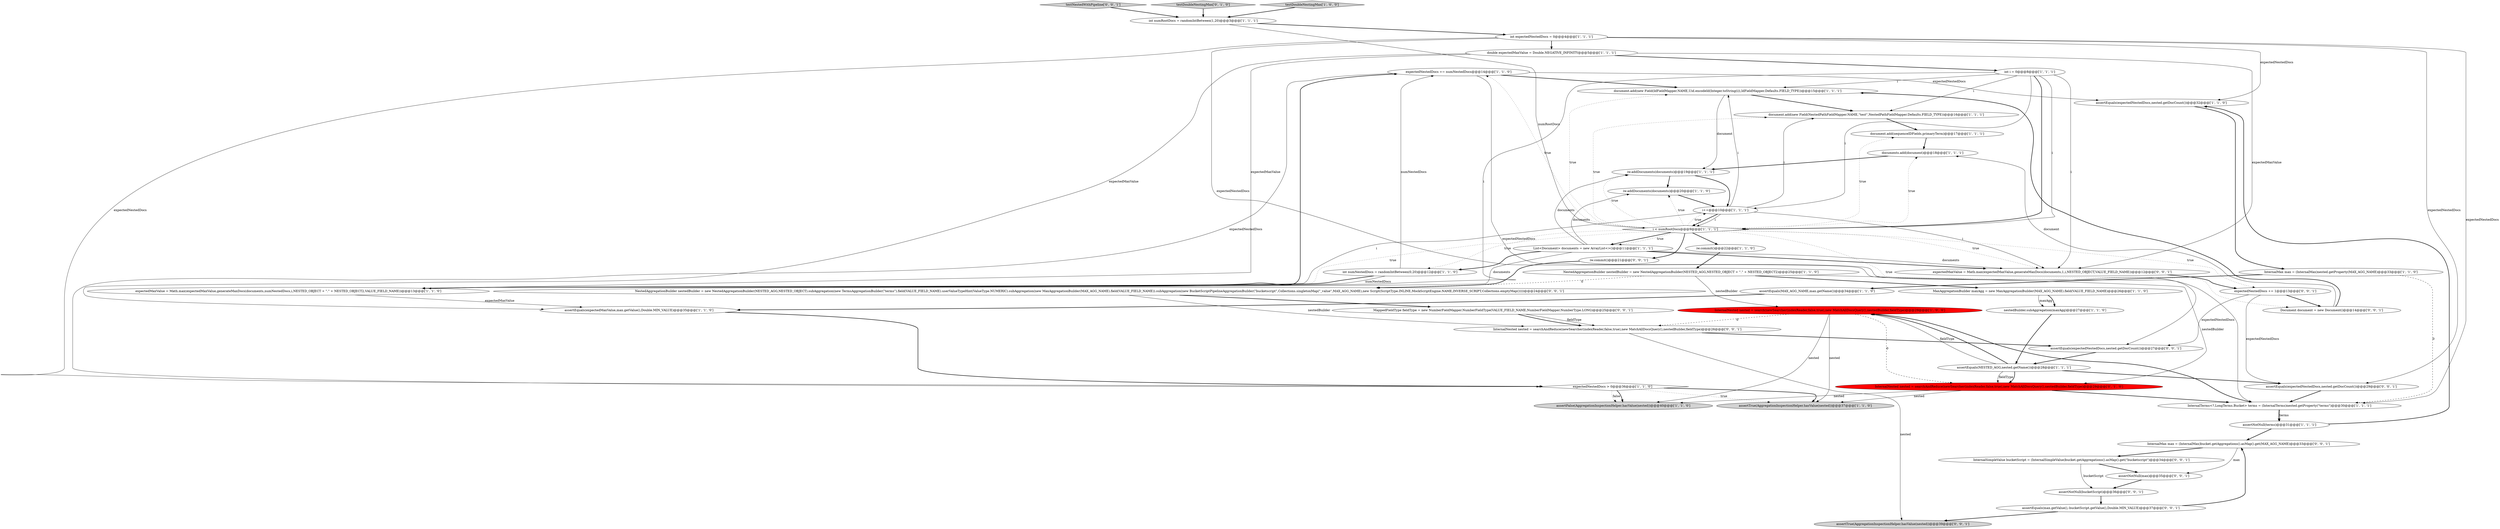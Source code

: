digraph {
6 [style = filled, label = "assertEquals(expectedNestedDocs,nested.getDocCount())@@@32@@@['1', '1', '0']", fillcolor = white, shape = ellipse image = "AAA0AAABBB1BBB"];
24 [style = filled, label = "iw.addDocuments(documents)@@@20@@@['1', '1', '0']", fillcolor = white, shape = ellipse image = "AAA0AAABBB1BBB"];
46 [style = filled, label = "NestedAggregationBuilder nestedBuilder = new NestedAggregationBuilder(NESTED_AGG,NESTED_OBJECT).subAggregation(new TermsAggregationBuilder(\"terms\").field(VALUE_FIELD_NAME).userValueTypeHint(ValueType.NUMERIC).subAggregation(new MaxAggregationBuilder(MAX_AGG_NAME).field(VALUE_FIELD_NAME)).subAggregation(new BucketScriptPipelineAggregationBuilder(\"bucketscript\",Collections.singletonMap(\"_value\",MAX_AGG_NAME),new Script(ScriptType.INLINE,MockScriptEngine.NAME,INVERSE_SCRIPT,Collections.emptyMap()))))@@@24@@@['0', '0', '1']", fillcolor = white, shape = ellipse image = "AAA0AAABBB3BBB"];
3 [style = filled, label = "expectedNestedDocs += numNestedDocs@@@14@@@['1', '1', '0']", fillcolor = white, shape = ellipse image = "AAA0AAABBB1BBB"];
7 [style = filled, label = "expectedNestedDocs > 0@@@36@@@['1', '1', '0']", fillcolor = white, shape = diamond image = "AAA0AAABBB1BBB"];
4 [style = filled, label = "MaxAggregationBuilder maxAgg = new MaxAggregationBuilder(MAX_AGG_NAME).field(VALUE_FIELD_NAME)@@@26@@@['1', '1', '0']", fillcolor = white, shape = ellipse image = "AAA0AAABBB1BBB"];
27 [style = filled, label = "assertTrue(AggregationInspectionHelper.hasValue(nested))@@@37@@@['1', '1', '0']", fillcolor = lightgray, shape = ellipse image = "AAA0AAABBB1BBB"];
43 [style = filled, label = "InternalNested nested = searchAndReduce(newSearcher(indexReader,false,true),new MatchAllDocsQuery(),nestedBuilder,fieldType)@@@26@@@['0', '0', '1']", fillcolor = white, shape = ellipse image = "AAA0AAABBB3BBB"];
35 [style = filled, label = "testNestedWithPipeline['0', '0', '1']", fillcolor = lightgray, shape = diamond image = "AAA0AAABBB3BBB"];
31 [style = filled, label = "assertEquals(NESTED_AGG,nested.getName())@@@28@@@['1', '1', '1']", fillcolor = white, shape = ellipse image = "AAA0AAABBB1BBB"];
32 [style = filled, label = "testDoubleNestingMax['0', '1', '0']", fillcolor = lightgray, shape = diamond image = "AAA0AAABBB2BBB"];
38 [style = filled, label = "expectedNestedDocs += 1@@@13@@@['0', '0', '1']", fillcolor = white, shape = ellipse image = "AAA0AAABBB3BBB"];
44 [style = filled, label = "iw.commit()@@@21@@@['0', '0', '1']", fillcolor = white, shape = ellipse image = "AAA0AAABBB3BBB"];
47 [style = filled, label = "expectedMaxValue = Math.max(expectedMaxValue,generateMaxDocs(documents,1,i,NESTED_OBJECT,VALUE_FIELD_NAME))@@@12@@@['0', '0', '1']", fillcolor = white, shape = ellipse image = "AAA0AAABBB3BBB"];
22 [style = filled, label = "InternalNested nested = search(newSearcher(indexReader,false,true),new MatchAllDocsQuery(),nestedBuilder,fieldType)@@@29@@@['1', '0', '0']", fillcolor = red, shape = ellipse image = "AAA1AAABBB1BBB"];
25 [style = filled, label = "assertEquals(MAX_AGG_NAME,max.getName())@@@34@@@['1', '1', '0']", fillcolor = white, shape = ellipse image = "AAA0AAABBB1BBB"];
13 [style = filled, label = "InternalMax max = (InternalMax)nested.getProperty(MAX_AGG_NAME)@@@33@@@['1', '1', '0']", fillcolor = white, shape = ellipse image = "AAA0AAABBB1BBB"];
14 [style = filled, label = "int expectedNestedDocs = 0@@@4@@@['1', '1', '1']", fillcolor = white, shape = ellipse image = "AAA0AAABBB1BBB"];
37 [style = filled, label = "InternalSimpleValue bucketScript = (InternalSimpleValue)bucket.getAggregations().asMap().get(\"bucketscript\")@@@34@@@['0', '0', '1']", fillcolor = white, shape = ellipse image = "AAA0AAABBB3BBB"];
1 [style = filled, label = "document.add(new Field(NestedPathFieldMapper.NAME,\"test\",NestedPathFieldMapper.Defaults.FIELD_TYPE))@@@16@@@['1', '1', '1']", fillcolor = white, shape = ellipse image = "AAA0AAABBB1BBB"];
33 [style = filled, label = "InternalNested nested = searchAndReduce(newSearcher(indexReader,false,true),new MatchAllDocsQuery(),nestedBuilder,fieldType)@@@29@@@['0', '1', '0']", fillcolor = red, shape = ellipse image = "AAA1AAABBB2BBB"];
11 [style = filled, label = "InternalTerms<?,LongTerms.Bucket> terms = (InternalTerms)nested.getProperty(\"terms\")@@@30@@@['1', '1', '1']", fillcolor = white, shape = ellipse image = "AAA0AAABBB1BBB"];
5 [style = filled, label = "iw.commit()@@@22@@@['1', '1', '0']", fillcolor = white, shape = ellipse image = "AAA0AAABBB1BBB"];
42 [style = filled, label = "InternalMax max = (InternalMax)bucket.getAggregations().asMap().get(MAX_AGG_NAME)@@@33@@@['0', '0', '1']", fillcolor = white, shape = ellipse image = "AAA0AAABBB3BBB"];
34 [style = filled, label = "assertEquals(max.getValue(),-bucketScript.getValue(),Double.MIN_VALUE)@@@37@@@['0', '0', '1']", fillcolor = white, shape = ellipse image = "AAA0AAABBB3BBB"];
23 [style = filled, label = "int numNestedDocs = randomIntBetween(0,20)@@@12@@@['1', '1', '0']", fillcolor = white, shape = ellipse image = "AAA0AAABBB1BBB"];
18 [style = filled, label = "i++@@@10@@@['1', '1', '1']", fillcolor = white, shape = ellipse image = "AAA0AAABBB1BBB"];
9 [style = filled, label = "double expectedMaxValue = Double.NEGATIVE_INFINITY@@@5@@@['1', '1', '1']", fillcolor = white, shape = ellipse image = "AAA0AAABBB1BBB"];
19 [style = filled, label = "int i = 0@@@8@@@['1', '1', '1']", fillcolor = white, shape = ellipse image = "AAA0AAABBB1BBB"];
39 [style = filled, label = "assertEquals(expectedNestedDocs,nested.getDocCount())@@@27@@@['0', '0', '1']", fillcolor = white, shape = ellipse image = "AAA0AAABBB3BBB"];
49 [style = filled, label = "assertNotNull(max)@@@35@@@['0', '0', '1']", fillcolor = white, shape = ellipse image = "AAA0AAABBB3BBB"];
28 [style = filled, label = "nestedBuilder.subAggregation(maxAgg)@@@27@@@['1', '1', '0']", fillcolor = white, shape = ellipse image = "AAA0AAABBB1BBB"];
12 [style = filled, label = "documents.add(document)@@@18@@@['1', '1', '1']", fillcolor = white, shape = ellipse image = "AAA0AAABBB1BBB"];
2 [style = filled, label = "expectedMaxValue = Math.max(expectedMaxValue,generateMaxDocs(documents,numNestedDocs,i,NESTED_OBJECT + \".\" + NESTED_OBJECT2,VALUE_FIELD_NAME))@@@13@@@['1', '1', '0']", fillcolor = white, shape = ellipse image = "AAA0AAABBB1BBB"];
41 [style = filled, label = "Document document = new Document()@@@14@@@['0', '0', '1']", fillcolor = white, shape = ellipse image = "AAA0AAABBB3BBB"];
45 [style = filled, label = "assertNotNull(bucketScript)@@@36@@@['0', '0', '1']", fillcolor = white, shape = ellipse image = "AAA0AAABBB3BBB"];
15 [style = filled, label = "document.add(sequenceIDFields.primaryTerm)@@@17@@@['1', '1', '1']", fillcolor = white, shape = ellipse image = "AAA0AAABBB1BBB"];
29 [style = filled, label = "assertEquals(expectedMaxValue,max.getValue(),Double.MIN_VALUE)@@@35@@@['1', '1', '0']", fillcolor = white, shape = ellipse image = "AAA0AAABBB1BBB"];
40 [style = filled, label = "MappedFieldType fieldType = new NumberFieldMapper.NumberFieldType(VALUE_FIELD_NAME,NumberFieldMapper.NumberType.LONG)@@@25@@@['0', '0', '1']", fillcolor = white, shape = ellipse image = "AAA0AAABBB3BBB"];
48 [style = filled, label = "assertTrue(AggregationInspectionHelper.hasValue(nested))@@@39@@@['0', '0', '1']", fillcolor = lightgray, shape = ellipse image = "AAA0AAABBB3BBB"];
20 [style = filled, label = "int numRootDocs = randomIntBetween(1,20)@@@3@@@['1', '1', '1']", fillcolor = white, shape = ellipse image = "AAA0AAABBB1BBB"];
21 [style = filled, label = "List<Document> documents = new ArrayList<>()@@@11@@@['1', '1', '1']", fillcolor = white, shape = ellipse image = "AAA0AAABBB1BBB"];
0 [style = filled, label = "iw.addDocuments(documents)@@@19@@@['1', '1', '1']", fillcolor = white, shape = ellipse image = "AAA0AAABBB1BBB"];
10 [style = filled, label = "assertFalse(AggregationInspectionHelper.hasValue(nested))@@@40@@@['1', '1', '0']", fillcolor = lightgray, shape = ellipse image = "AAA0AAABBB1BBB"];
17 [style = filled, label = "testDoubleNestingMax['1', '0', '0']", fillcolor = lightgray, shape = diamond image = "AAA0AAABBB1BBB"];
8 [style = filled, label = "assertNotNull(terms)@@@31@@@['1', '1', '1']", fillcolor = white, shape = ellipse image = "AAA0AAABBB1BBB"];
36 [style = filled, label = "assertEquals(expectedNestedDocs,nested.getDocCount())@@@29@@@['0', '0', '1']", fillcolor = white, shape = ellipse image = "AAA0AAABBB3BBB"];
16 [style = filled, label = "document.add(new Field(IdFieldMapper.NAME,Uid.encodeId(Integer.toString(i)),IdFieldMapper.Defaults.FIELD_TYPE))@@@15@@@['1', '1', '1']", fillcolor = white, shape = ellipse image = "AAA0AAABBB1BBB"];
26 [style = filled, label = "i < numRootDocs@@@9@@@['1', '1', '1']", fillcolor = white, shape = diamond image = "AAA0AAABBB1BBB"];
30 [style = filled, label = "NestedAggregationBuilder nestedBuilder = new NestedAggregationBuilder(NESTED_AGG,NESTED_OBJECT + \".\" + NESTED_OBJECT2)@@@25@@@['1', '1', '0']", fillcolor = white, shape = ellipse image = "AAA0AAABBB1BBB"];
37->49 [style = bold, label=""];
26->12 [style = dotted, label="true"];
8->6 [style = bold, label=""];
31->33 [style = solid, label="fieldType"];
38->41 [style = bold, label=""];
25->29 [style = bold, label=""];
3->16 [style = bold, label=""];
36->11 [style = bold, label=""];
33->10 [style = solid, label="nested"];
44->46 [style = bold, label=""];
33->11 [style = bold, label=""];
30->22 [style = solid, label="nestedBuilder"];
19->16 [style = solid, label="i"];
23->2 [style = solid, label="numNestedDocs"];
39->31 [style = bold, label=""];
0->24 [style = bold, label=""];
21->2 [style = solid, label="documents"];
26->24 [style = dotted, label="true"];
7->27 [style = dotted, label="true"];
38->39 [style = solid, label="expectedNestedDocs"];
14->9 [style = bold, label=""];
38->36 [style = solid, label="expectedNestedDocs"];
26->16 [style = dotted, label="true"];
18->2 [style = solid, label="i"];
5->30 [style = bold, label=""];
43->48 [style = solid, label="nested"];
31->22 [style = solid, label="fieldType"];
32->20 [style = bold, label=""];
30->33 [style = solid, label="nestedBuilder"];
26->41 [style = dotted, label="true"];
23->3 [style = solid, label="numNestedDocs"];
17->20 [style = bold, label=""];
14->6 [style = solid, label="expectedNestedDocs"];
13->25 [style = bold, label=""];
34->48 [style = bold, label=""];
37->45 [style = solid, label="bucketScript"];
35->20 [style = bold, label=""];
22->43 [style = dashed, label="0"];
26->2 [style = dotted, label="true"];
30->46 [style = dashed, label="0"];
19->47 [style = solid, label="i"];
20->14 [style = bold, label=""];
26->23 [style = dotted, label="true"];
34->42 [style = bold, label=""];
18->47 [style = solid, label="i"];
24->18 [style = bold, label=""];
14->39 [style = solid, label="expectedNestedDocs"];
26->3 [style = dotted, label="true"];
9->2 [style = solid, label="expectedMaxValue"];
9->47 [style = solid, label="expectedMaxValue"];
14->7 [style = solid, label="expectedNestedDocs"];
19->26 [style = bold, label=""];
31->33 [style = bold, label=""];
26->1 [style = dotted, label="true"];
21->24 [style = solid, label="documents"];
7->10 [style = dotted, label="false"];
11->8 [style = bold, label=""];
26->18 [style = dotted, label="true"];
15->12 [style = bold, label=""];
46->40 [style = bold, label=""];
13->11 [style = dashed, label="0"];
22->11 [style = bold, label=""];
4->28 [style = solid, label="maxAgg"];
21->23 [style = bold, label=""];
22->10 [style = solid, label="nested"];
21->47 [style = bold, label=""];
49->45 [style = bold, label=""];
42->37 [style = bold, label=""];
18->16 [style = solid, label="i"];
22->27 [style = solid, label="nested"];
22->33 [style = dashed, label="0"];
28->31 [style = bold, label=""];
2->3 [style = bold, label=""];
33->27 [style = solid, label="nested"];
18->26 [style = bold, label=""];
9->29 [style = solid, label="expectedMaxValue"];
42->49 [style = solid, label="max"];
21->0 [style = solid, label="documents"];
31->36 [style = bold, label=""];
14->36 [style = solid, label="expectedNestedDocs"];
2->29 [style = solid, label="expectedMaxValue"];
26->21 [style = bold, label=""];
19->1 [style = solid, label="i"];
26->38 [style = dotted, label="true"];
26->44 [style = bold, label=""];
16->1 [style = bold, label=""];
18->1 [style = solid, label="i"];
19->18 [style = solid, label="i"];
6->13 [style = bold, label=""];
40->43 [style = solid, label="fieldType"];
3->7 [style = solid, label="expectedNestedDocs"];
26->15 [style = dotted, label="true"];
9->19 [style = bold, label=""];
0->18 [style = bold, label=""];
41->16 [style = bold, label=""];
23->2 [style = bold, label=""];
16->0 [style = solid, label="document"];
40->43 [style = bold, label=""];
43->39 [style = bold, label=""];
20->26 [style = solid, label="numRootDocs"];
3->6 [style = solid, label="expectedNestedDocs"];
14->11 [style = solid, label="expectedNestedDocs"];
26->47 [style = dotted, label="true"];
31->22 [style = bold, label=""];
7->10 [style = bold, label=""];
26->5 [style = bold, label=""];
1->15 [style = bold, label=""];
21->47 [style = solid, label="documents"];
47->38 [style = bold, label=""];
12->0 [style = bold, label=""];
19->26 [style = solid, label="i"];
4->28 [style = bold, label=""];
11->8 [style = solid, label="terms"];
19->2 [style = solid, label="i"];
46->43 [style = solid, label="nestedBuilder"];
8->42 [style = bold, label=""];
18->26 [style = solid, label="i"];
26->21 [style = dotted, label="true"];
30->4 [style = bold, label=""];
7->27 [style = bold, label=""];
29->7 [style = bold, label=""];
3->11 [style = solid, label="expectedNestedDocs"];
45->34 [style = bold, label=""];
26->0 [style = dotted, label="true"];
41->12 [style = solid, label="document"];
}
